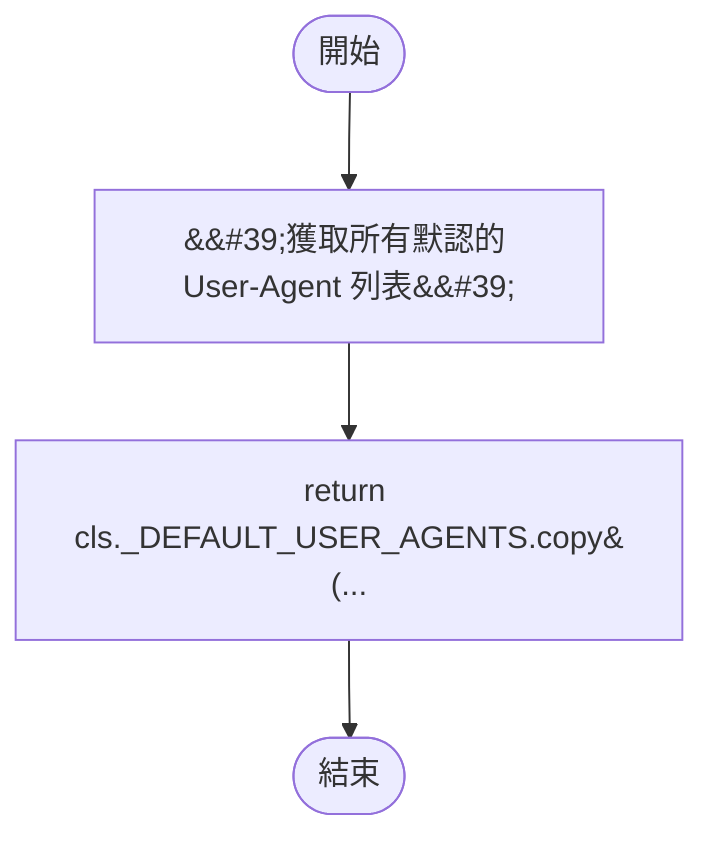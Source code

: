 flowchart TB
    n1([開始])
    n2([結束])
    n3[&amp;&#35;39;獲取所有默認的 User-Agent 列表&amp;&#35;39;]
    n4[return cls._DEFAULT_USER_AGENTS.copy&#40;...]
    n1 --> n3
    n3 --> n4
    n4 --> n2